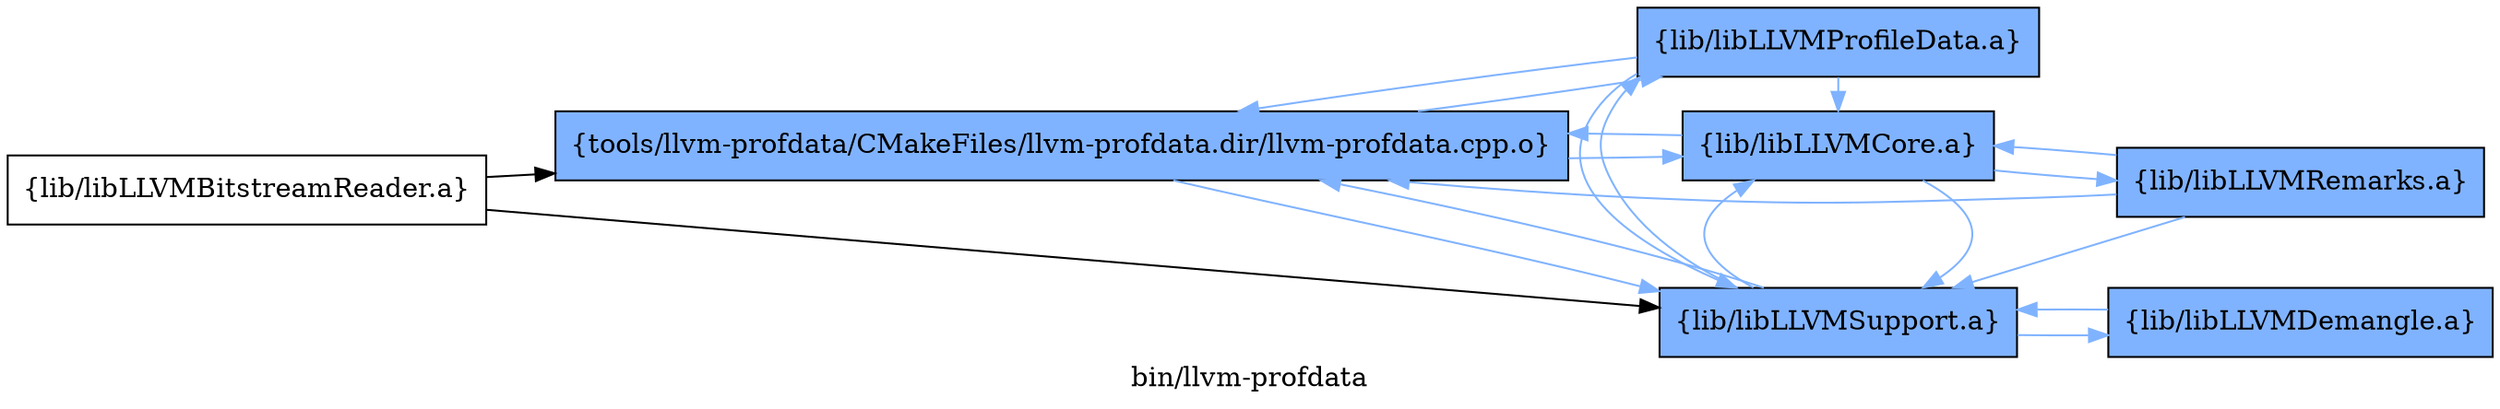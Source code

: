 digraph "bin/llvm-profdata" {
	label="bin/llvm-profdata";
	rankdir=LR;
	{ rank=same; Node0x55ca42e8cd58;  }
	{ rank=same; Node0x55ca42e8c948; Node0x55ca42e8d2a8; Node0x55ca42e8c448;  }

	Node0x55ca42e8cd58 [shape=record,shape=box,group=1,style=filled,fillcolor="0.600000 0.5 1",label="{tools/llvm-profdata/CMakeFiles/llvm-profdata.dir/llvm-profdata.cpp.o}"];
	Node0x55ca42e8cd58 -> Node0x55ca42e8c948[color="0.600000 0.5 1"];
	Node0x55ca42e8cd58 -> Node0x55ca42e8d2a8[color="0.600000 0.5 1"];
	Node0x55ca42e8cd58 -> Node0x55ca42e8c448[color="0.600000 0.5 1"];
	Node0x55ca42e8c948 [shape=record,shape=box,group=1,style=filled,fillcolor="0.600000 0.5 1",label="{lib/libLLVMCore.a}"];
	Node0x55ca42e8c948 -> Node0x55ca42e8d2a8[color="0.600000 0.5 1"];
	Node0x55ca42e8c948 -> Node0x55ca42e8cd58[color="0.600000 0.5 1"];
	Node0x55ca42e8c948 -> Node0x55ca42e88708[color="0.600000 0.5 1"];
	Node0x55ca42e8d2a8 [shape=record,shape=box,group=1,style=filled,fillcolor="0.600000 0.5 1",label="{lib/libLLVMSupport.a}"];
	Node0x55ca42e8d2a8 -> Node0x55ca42e8cd58[color="0.600000 0.5 1"];
	Node0x55ca42e8d2a8 -> Node0x55ca42e8c948[color="0.600000 0.5 1"];
	Node0x55ca42e8d2a8 -> Node0x55ca42e8c448[color="0.600000 0.5 1"];
	Node0x55ca42e8d2a8 -> Node0x55ca42e89c48[color="0.600000 0.5 1"];
	Node0x55ca42e8c448 [shape=record,shape=box,group=1,style=filled,fillcolor="0.600000 0.5 1",label="{lib/libLLVMProfileData.a}"];
	Node0x55ca42e8c448 -> Node0x55ca42e8cd58[color="0.600000 0.5 1"];
	Node0x55ca42e8c448 -> Node0x55ca42e8c948[color="0.600000 0.5 1"];
	Node0x55ca42e8c448 -> Node0x55ca42e8d2a8[color="0.600000 0.5 1"];
	Node0x55ca42e88708 [shape=record,shape=box,group=1,style=filled,fillcolor="0.600000 0.5 1",label="{lib/libLLVMRemarks.a}"];
	Node0x55ca42e88708 -> Node0x55ca42e8d2a8[color="0.600000 0.5 1"];
	Node0x55ca42e88708 -> Node0x55ca42e8cd58[color="0.600000 0.5 1"];
	Node0x55ca42e88708 -> Node0x55ca42e8c948[color="0.600000 0.5 1"];
	Node0x55ca42e89c48 [shape=record,shape=box,group=1,style=filled,fillcolor="0.600000 0.5 1",label="{lib/libLLVMDemangle.a}"];
	Node0x55ca42e89c48 -> Node0x55ca42e8d2a8[color="0.600000 0.5 1"];
	Node0x55ca42e891a8 [shape=record,shape=box,group=0,label="{lib/libLLVMBitstreamReader.a}"];
	Node0x55ca42e891a8 -> Node0x55ca42e8cd58;
	Node0x55ca42e891a8 -> Node0x55ca42e8d2a8;
}
